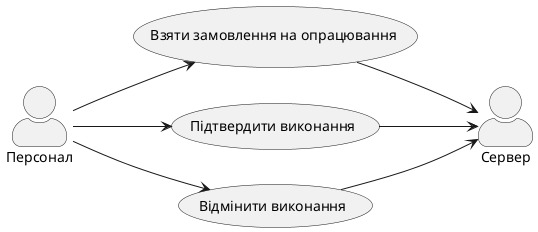 @startuml
left to right direction
skinparam actorStyle awesome

actor Персонал
actor Сервер


Персонал--> (Order)
Персонал--> (Сommit)
Персонал-->(Delete)



(Order) --> Сервер
(Сommit) --> Сервер
(Delete) --> Сервер



"Взяти замовлення на опрацювання " as (Order)
"Підтвердити виконання" as (Сommit)
"Відмінити виконання" as (Delete)

@enduml